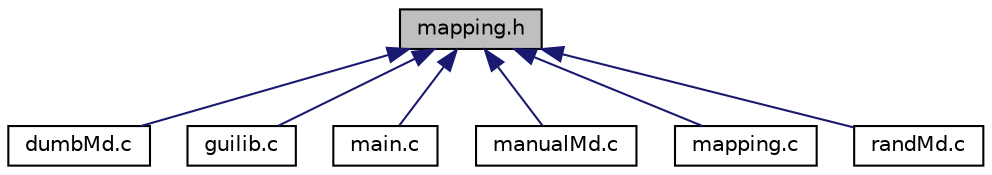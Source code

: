 digraph "mapping.h"
{
  edge [fontname="Helvetica",fontsize="10",labelfontname="Helvetica",labelfontsize="10"];
  node [fontname="Helvetica",fontsize="10",shape=record];
  Node1 [label="mapping.h",height=0.2,width=0.4,color="black", fillcolor="grey75", style="filled", fontcolor="black"];
  Node1 -> Node2 [dir="back",color="midnightblue",fontsize="10",style="solid",fontname="Helvetica"];
  Node2 [label="dumbMd.c",height=0.2,width=0.4,color="black", fillcolor="white", style="filled",URL="$d4/d85/dumb_md_8c.html",tooltip="Dumb mode related functions. "];
  Node1 -> Node3 [dir="back",color="midnightblue",fontsize="10",style="solid",fontname="Helvetica"];
  Node3 [label="guilib.c",height=0.2,width=0.4,color="black", fillcolor="white", style="filled",URL="$d1/d77/guilib_8c.html",tooltip="GUI related functions. "];
  Node1 -> Node4 [dir="back",color="midnightblue",fontsize="10",style="solid",fontname="Helvetica"];
  Node4 [label="main.c",height=0.2,width=0.4,color="black", fillcolor="white", style="filled",URL="$d0/d29/main_8c.html",tooltip="Main file to run the different modes and GUI options. "];
  Node1 -> Node5 [dir="back",color="midnightblue",fontsize="10",style="solid",fontname="Helvetica"];
  Node5 [label="manualMd.c",height=0.2,width=0.4,color="black", fillcolor="white", style="filled",URL="$d6/d92/manual_md_8c.html",tooltip="Manual mode related functions. "];
  Node1 -> Node6 [dir="back",color="midnightblue",fontsize="10",style="solid",fontname="Helvetica"];
  Node6 [label="mapping.c",height=0.2,width=0.4,color="black", fillcolor="white", style="filled",URL="$d4/d7b/mapping_8c.html",tooltip="Mapping related functions. "];
  Node1 -> Node7 [dir="back",color="midnightblue",fontsize="10",style="solid",fontname="Helvetica"];
  Node7 [label="randMd.c",height=0.2,width=0.4,color="black", fillcolor="white", style="filled",URL="$d9/d05/rand_md_8c.html",tooltip="Rand mode related functions. "];
}

